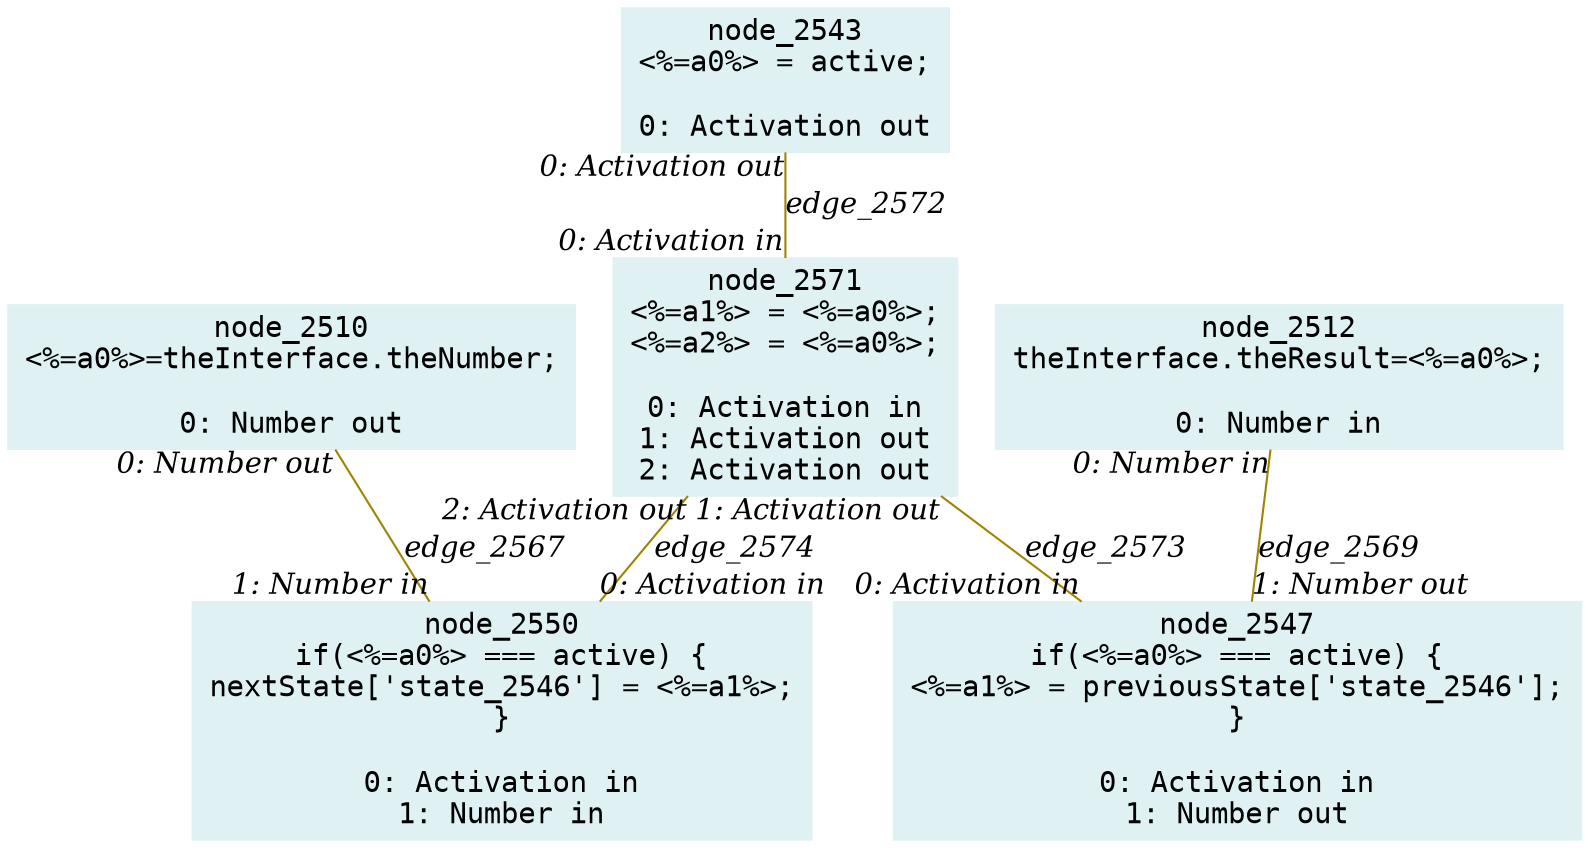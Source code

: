 digraph g{node_2510 [shape="box", style="filled", color="#dff1f2", fontname="Courier", label="node_2510
<%=a0%>=theInterface.theNumber;

0: Number out" ]
node_2512 [shape="box", style="filled", color="#dff1f2", fontname="Courier", label="node_2512
theInterface.theResult=<%=a0%>;

0: Number in" ]
node_2543 [shape="box", style="filled", color="#dff1f2", fontname="Courier", label="node_2543
<%=a0%> = active;

0: Activation out" ]
node_2547 [shape="box", style="filled", color="#dff1f2", fontname="Courier", label="node_2547
if(<%=a0%> === active) {
<%=a1%> = previousState['state_2546'];
}

0: Activation in
1: Number out" ]
node_2550 [shape="box", style="filled", color="#dff1f2", fontname="Courier", label="node_2550
if(<%=a0%> === active) {
nextState['state_2546'] = <%=a1%>;
}

0: Activation in
1: Number in" ]
node_2571 [shape="box", style="filled", color="#dff1f2", fontname="Courier", label="node_2571
<%=a1%> = <%=a0%>;
<%=a2%> = <%=a0%>;

0: Activation in
1: Activation out
2: Activation out" ]
node_2510 -> node_2550 [dir=none, arrowHead=none, fontname="Times-Italic", arrowsize=1, color="#9d8400", label="edge_2567",  headlabel="1: Number in", taillabel="0: Number out" ]
node_2512 -> node_2547 [dir=none, arrowHead=none, fontname="Times-Italic", arrowsize=1, color="#9d8400", label="edge_2569",  headlabel="1: Number out", taillabel="0: Number in" ]
node_2543 -> node_2571 [dir=none, arrowHead=none, fontname="Times-Italic", arrowsize=1, color="#9d8400", label="edge_2572",  headlabel="0: Activation in", taillabel="0: Activation out" ]
node_2571 -> node_2547 [dir=none, arrowHead=none, fontname="Times-Italic", arrowsize=1, color="#9d8400", label="edge_2573",  headlabel="0: Activation in", taillabel="1: Activation out" ]
node_2571 -> node_2550 [dir=none, arrowHead=none, fontname="Times-Italic", arrowsize=1, color="#9d8400", label="edge_2574",  headlabel="0: Activation in", taillabel="2: Activation out" ]
}